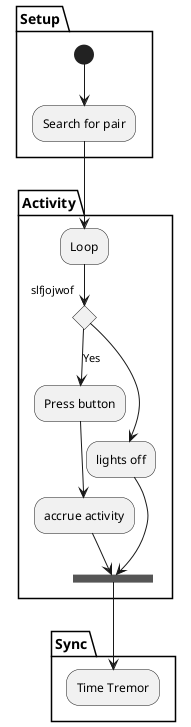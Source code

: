 @startuml

skinparam monochrome true


partition Setup {
    (*) --> "Search for pair"
}

partition Activity {
"Search for pair" --> Loop

If "slfjojwof"
-->[Yes] "Press button"
--> "accrue activity"
--> === S1 ===
else
--> "lights off"
Endif

--> === S1 ===
}

partition Sync {
=== S1 === --> "Time Tremor"
}

@enduml
